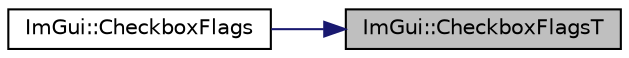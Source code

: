 digraph "ImGui::CheckboxFlagsT"
{
 // LATEX_PDF_SIZE
  edge [fontname="Helvetica",fontsize="10",labelfontname="Helvetica",labelfontsize="10"];
  node [fontname="Helvetica",fontsize="10",shape=record];
  rankdir="RL";
  Node1 [label="ImGui::CheckboxFlagsT",height=0.2,width=0.4,color="black", fillcolor="grey75", style="filled", fontcolor="black",tooltip=" "];
  Node1 -> Node2 [dir="back",color="midnightblue",fontsize="10",style="solid"];
  Node2 [label="ImGui::CheckboxFlags",height=0.2,width=0.4,color="black", fillcolor="white", style="filled",URL="$namespace_im_gui.html#ab40105d09d9fa234721901da6e196a65",tooltip=" "];
}
